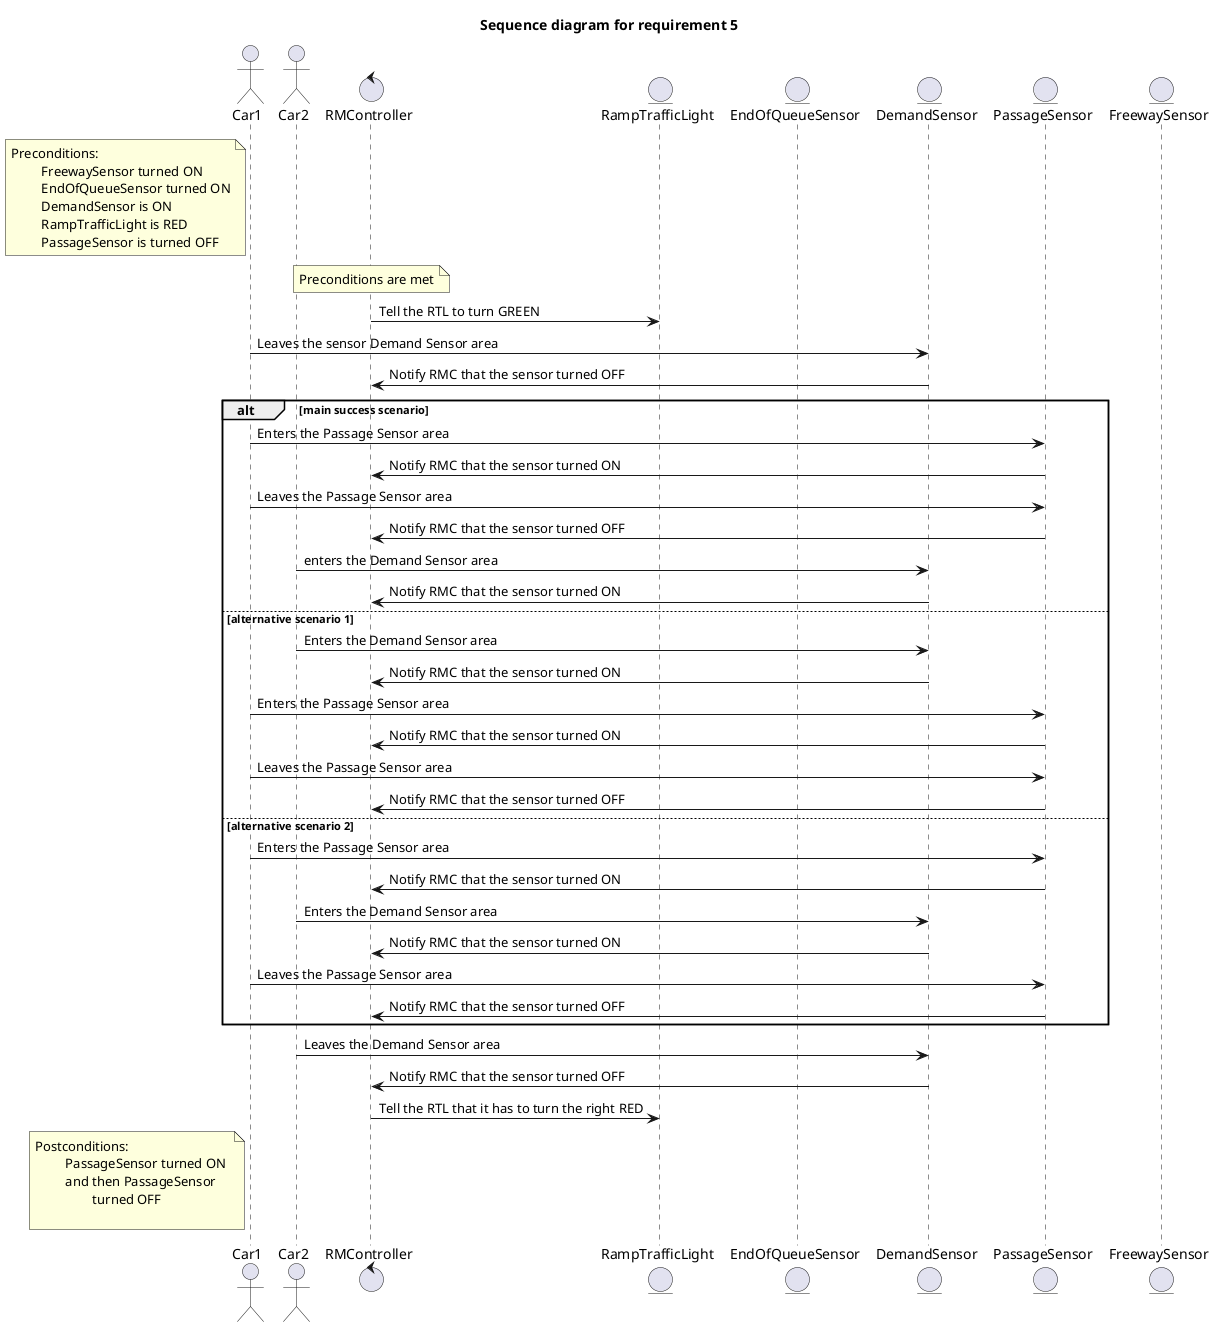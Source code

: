 @startuml

'5) When the FS is ON and the QS is ON,
'if DS is turned ON, it indicates intense traffic over the ramp.
'In this scenario, two cars must cross the TL before it turns RED.
'Then, set TL to GREEN. After DS is OFF, ON and OFF (two cars),
'turn TL to RED.

title "Sequence diagram for requirement 5"

actor Car1 as Car1
actor Car2 as Car2

control RMController as RMC
entity RampTrafficLight as RTL
entity EndOfQueueSensor as QS
entity DemandSensor as DS
entity PassageSensor as PS
entity FreewaySensor as FS



note left of Car1: Preconditions:\n\t FreewaySensor turned ON\n\t EndOfQueueSensor turned ON\n\t DemandSensor is ON\n\t RampTrafficLight is RED\n\t PassageSensor is turned OFF

'below commented lines not explicitly needed because they are part of the preconditions
'FS -> RMC: on
'QS -> RMC: on
'DS -> RMC: on

note over RMC: Preconditions are met
RMC -> RTL: Tell the RTL to turn GREEN


Car1 -> DS: Leaves the sensor Demand Sensor area
DS -> RMC: Notify RMC that the sensor turned OFF

alt main success scenario
    Car1 -> PS: Enters the Passage Sensor area
    PS -> RMC: Notify RMC that the sensor turned ON
    Car1 -> PS: Leaves the Passage Sensor area
    PS -> RMC: Notify RMC that the sensor turned OFF
    Car2 -> DS: enters the Demand Sensor area
    DS -> RMC: Notify RMC that the sensor turned ON
else alternative scenario 1
    Car2 -> DS: Enters the Demand Sensor area
    DS -> RMC: Notify RMC that the sensor turned ON
    Car1 -> PS: Enters the Passage Sensor area
    PS -> RMC: Notify RMC that the sensor turned ON
    Car1 -> PS: Leaves the Passage Sensor area
    PS -> RMC: Notify RMC that the sensor turned OFF
else alternative scenario 2
    Car1 -> PS: Enters the Passage Sensor area
    PS -> RMC: Notify RMC that the sensor turned ON
    Car2 -> DS: Enters the Demand Sensor area
    DS -> RMC: Notify RMC that the sensor turned ON
    Car1 -> PS: Leaves the Passage Sensor area
    PS -> RMC: Notify RMC that the sensor turned OFF
end


Car2 -> DS: Leaves the Demand Sensor area
DS -> RMC: Notify RMC that the sensor turned OFF

RMC -> RTL: Tell the RTL that it has to turn the right RED

note left of Car1: Postconditions:\n\t PassageSensor turned ON \n\t and then PassageSensor \n\t\t turned OFF\n\t

@enduml